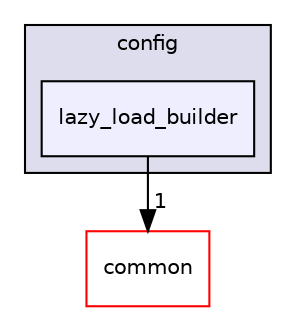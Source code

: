 digraph "include/launchdarkly/server_side/bindings/c/config/lazy_load_builder" {
  compound=true
  node [ fontsize="10", fontname="Helvetica"];
  edge [ labelfontsize="10", labelfontname="Helvetica"];
  subgraph clusterdir_b963ce02278de7f169621fa596441142 {
    graph [ bgcolor="#ddddee", pencolor="black", label="config" fontname="Helvetica", fontsize="10", URL="dir_b963ce02278de7f169621fa596441142.html"]
  dir_ffe3afb3b2549e5de795f49a0e93f7ef [shape=box, label="lazy_load_builder", style="filled", fillcolor="#eeeeff", pencolor="black", URL="dir_ffe3afb3b2549e5de795f49a0e93f7ef.html"];
  }
  dir_bdd9a5d540de89e9fe90efdfc6973a4f [shape=box label="common" fillcolor="white" style="filled" color="red" URL="dir_bdd9a5d540de89e9fe90efdfc6973a4f.html"];
  dir_ffe3afb3b2549e5de795f49a0e93f7ef->dir_bdd9a5d540de89e9fe90efdfc6973a4f [headlabel="1", labeldistance=1.5 headhref="dir_000036_000000.html"];
}
